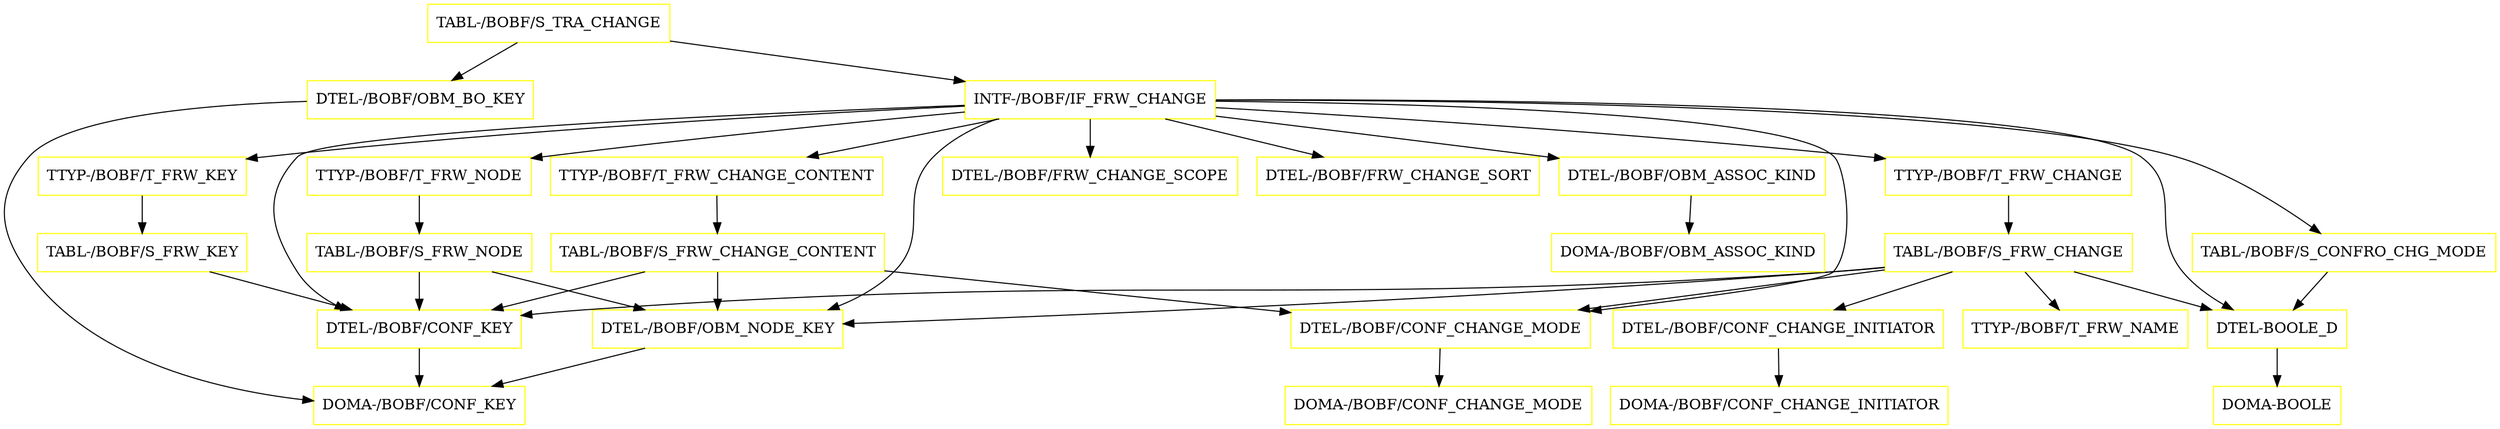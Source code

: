 digraph G {
  "TABL-/BOBF/S_TRA_CHANGE" [shape=box,color=yellow];
  "INTF-/BOBF/IF_FRW_CHANGE" [shape=box,color=yellow,URL="./INTF_%23BOBF%23IF_FRW_CHANGE.html"];
  "DTEL-/BOBF/FRW_CHANGE_SCOPE" [shape=box,color=yellow,URL="./DTEL_%23BOBF%23FRW_CHANGE_SCOPE.html"];
  "TABL-/BOBF/S_CONFRO_CHG_MODE" [shape=box,color=yellow,URL="./TABL_%23BOBF%23S_CONFRO_CHG_MODE.html"];
  "DTEL-BOOLE_D" [shape=box,color=yellow,URL="./DTEL_BOOLE_D.html"];
  "DOMA-BOOLE" [shape=box,color=yellow,URL="./DOMA_BOOLE.html"];
  "DTEL-/BOBF/FRW_CHANGE_SORT" [shape=box,color=yellow,URL="./DTEL_%23BOBF%23FRW_CHANGE_SORT.html"];
  "TTYP-/BOBF/T_FRW_NODE" [shape=box,color=yellow,URL="./TTYP_%23BOBF%23T_FRW_NODE.html"];
  "TABL-/BOBF/S_FRW_NODE" [shape=box,color=yellow,URL="./TABL_%23BOBF%23S_FRW_NODE.html"];
  "DTEL-/BOBF/CONF_KEY" [shape=box,color=yellow,URL="./DTEL_%23BOBF%23CONF_KEY.html"];
  "DOMA-/BOBF/CONF_KEY" [shape=box,color=yellow,URL="./DOMA_%23BOBF%23CONF_KEY.html"];
  "DTEL-/BOBF/OBM_NODE_KEY" [shape=box,color=yellow,URL="./DTEL_%23BOBF%23OBM_NODE_KEY.html"];
  "TTYP-/BOBF/T_FRW_KEY" [shape=box,color=yellow,URL="./TTYP_%23BOBF%23T_FRW_KEY.html"];
  "TABL-/BOBF/S_FRW_KEY" [shape=box,color=yellow,URL="./TABL_%23BOBF%23S_FRW_KEY.html"];
  "DTEL-/BOBF/CONF_CHANGE_MODE" [shape=box,color=yellow,URL="./DTEL_%23BOBF%23CONF_CHANGE_MODE.html"];
  "DOMA-/BOBF/CONF_CHANGE_MODE" [shape=box,color=yellow,URL="./DOMA_%23BOBF%23CONF_CHANGE_MODE.html"];
  "TTYP-/BOBF/T_FRW_CHANGE_CONTENT" [shape=box,color=yellow,URL="./TTYP_%23BOBF%23T_FRW_CHANGE_CONTENT.html"];
  "TABL-/BOBF/S_FRW_CHANGE_CONTENT" [shape=box,color=yellow,URL="./TABL_%23BOBF%23S_FRW_CHANGE_CONTENT.html"];
  "TTYP-/BOBF/T_FRW_CHANGE" [shape=box,color=yellow,URL="./TTYP_%23BOBF%23T_FRW_CHANGE.html"];
  "TABL-/BOBF/S_FRW_CHANGE" [shape=box,color=yellow,URL="./TABL_%23BOBF%23S_FRW_CHANGE.html"];
  "DTEL-/BOBF/CONF_CHANGE_INITIATOR" [shape=box,color=yellow,URL="./DTEL_%23BOBF%23CONF_CHANGE_INITIATOR.html"];
  "DOMA-/BOBF/CONF_CHANGE_INITIATOR" [shape=box,color=yellow,URL="./DOMA_%23BOBF%23CONF_CHANGE_INITIATOR.html"];
  "TTYP-/BOBF/T_FRW_NAME" [shape=box,color=yellow,URL="./TTYP_%23BOBF%23T_FRW_NAME.html"];
  "DTEL-/BOBF/OBM_ASSOC_KIND" [shape=box,color=yellow,URL="./DTEL_%23BOBF%23OBM_ASSOC_KIND.html"];
  "DOMA-/BOBF/OBM_ASSOC_KIND" [shape=box,color=yellow,URL="./DOMA_%23BOBF%23OBM_ASSOC_KIND.html"];
  "DTEL-/BOBF/OBM_BO_KEY" [shape=box,color=yellow,URL="./DTEL_%23BOBF%23OBM_BO_KEY.html"];
  "TABL-/BOBF/S_TRA_CHANGE" -> "DTEL-/BOBF/OBM_BO_KEY";
  "TABL-/BOBF/S_TRA_CHANGE" -> "INTF-/BOBF/IF_FRW_CHANGE";
  "INTF-/BOBF/IF_FRW_CHANGE" -> "DTEL-/BOBF/OBM_NODE_KEY";
  "INTF-/BOBF/IF_FRW_CHANGE" -> "DTEL-/BOBF/CONF_KEY";
  "INTF-/BOBF/IF_FRW_CHANGE" -> "DTEL-/BOBF/OBM_ASSOC_KIND";
  "INTF-/BOBF/IF_FRW_CHANGE" -> "DTEL-BOOLE_D";
  "INTF-/BOBF/IF_FRW_CHANGE" -> "TTYP-/BOBF/T_FRW_CHANGE";
  "INTF-/BOBF/IF_FRW_CHANGE" -> "TTYP-/BOBF/T_FRW_CHANGE_CONTENT";
  "INTF-/BOBF/IF_FRW_CHANGE" -> "DTEL-/BOBF/CONF_CHANGE_MODE";
  "INTF-/BOBF/IF_FRW_CHANGE" -> "TTYP-/BOBF/T_FRW_KEY";
  "INTF-/BOBF/IF_FRW_CHANGE" -> "TTYP-/BOBF/T_FRW_NODE";
  "INTF-/BOBF/IF_FRW_CHANGE" -> "DTEL-/BOBF/FRW_CHANGE_SORT";
  "INTF-/BOBF/IF_FRW_CHANGE" -> "TABL-/BOBF/S_CONFRO_CHG_MODE";
  "INTF-/BOBF/IF_FRW_CHANGE" -> "DTEL-/BOBF/FRW_CHANGE_SCOPE";
  "TABL-/BOBF/S_CONFRO_CHG_MODE" -> "DTEL-BOOLE_D";
  "DTEL-BOOLE_D" -> "DOMA-BOOLE";
  "TTYP-/BOBF/T_FRW_NODE" -> "TABL-/BOBF/S_FRW_NODE";
  "TABL-/BOBF/S_FRW_NODE" -> "DTEL-/BOBF/OBM_NODE_KEY";
  "TABL-/BOBF/S_FRW_NODE" -> "DTEL-/BOBF/CONF_KEY";
  "DTEL-/BOBF/CONF_KEY" -> "DOMA-/BOBF/CONF_KEY";
  "DTEL-/BOBF/OBM_NODE_KEY" -> "DOMA-/BOBF/CONF_KEY";
  "TTYP-/BOBF/T_FRW_KEY" -> "TABL-/BOBF/S_FRW_KEY";
  "TABL-/BOBF/S_FRW_KEY" -> "DTEL-/BOBF/CONF_KEY";
  "DTEL-/BOBF/CONF_CHANGE_MODE" -> "DOMA-/BOBF/CONF_CHANGE_MODE";
  "TTYP-/BOBF/T_FRW_CHANGE_CONTENT" -> "TABL-/BOBF/S_FRW_CHANGE_CONTENT";
  "TABL-/BOBF/S_FRW_CHANGE_CONTENT" -> "DTEL-/BOBF/OBM_NODE_KEY";
  "TABL-/BOBF/S_FRW_CHANGE_CONTENT" -> "DTEL-/BOBF/CONF_KEY";
  "TABL-/BOBF/S_FRW_CHANGE_CONTENT" -> "DTEL-/BOBF/CONF_CHANGE_MODE";
  "TTYP-/BOBF/T_FRW_CHANGE" -> "TABL-/BOBF/S_FRW_CHANGE";
  "TABL-/BOBF/S_FRW_CHANGE" -> "DTEL-/BOBF/OBM_NODE_KEY";
  "TABL-/BOBF/S_FRW_CHANGE" -> "DTEL-/BOBF/CONF_KEY";
  "TABL-/BOBF/S_FRW_CHANGE" -> "DTEL-/BOBF/CONF_CHANGE_MODE";
  "TABL-/BOBF/S_FRW_CHANGE" -> "DTEL-BOOLE_D";
  "TABL-/BOBF/S_FRW_CHANGE" -> "TTYP-/BOBF/T_FRW_NAME";
  "TABL-/BOBF/S_FRW_CHANGE" -> "DTEL-/BOBF/CONF_CHANGE_INITIATOR";
  "DTEL-/BOBF/CONF_CHANGE_INITIATOR" -> "DOMA-/BOBF/CONF_CHANGE_INITIATOR";
  "DTEL-/BOBF/OBM_ASSOC_KIND" -> "DOMA-/BOBF/OBM_ASSOC_KIND";
  "DTEL-/BOBF/OBM_BO_KEY" -> "DOMA-/BOBF/CONF_KEY";
}
